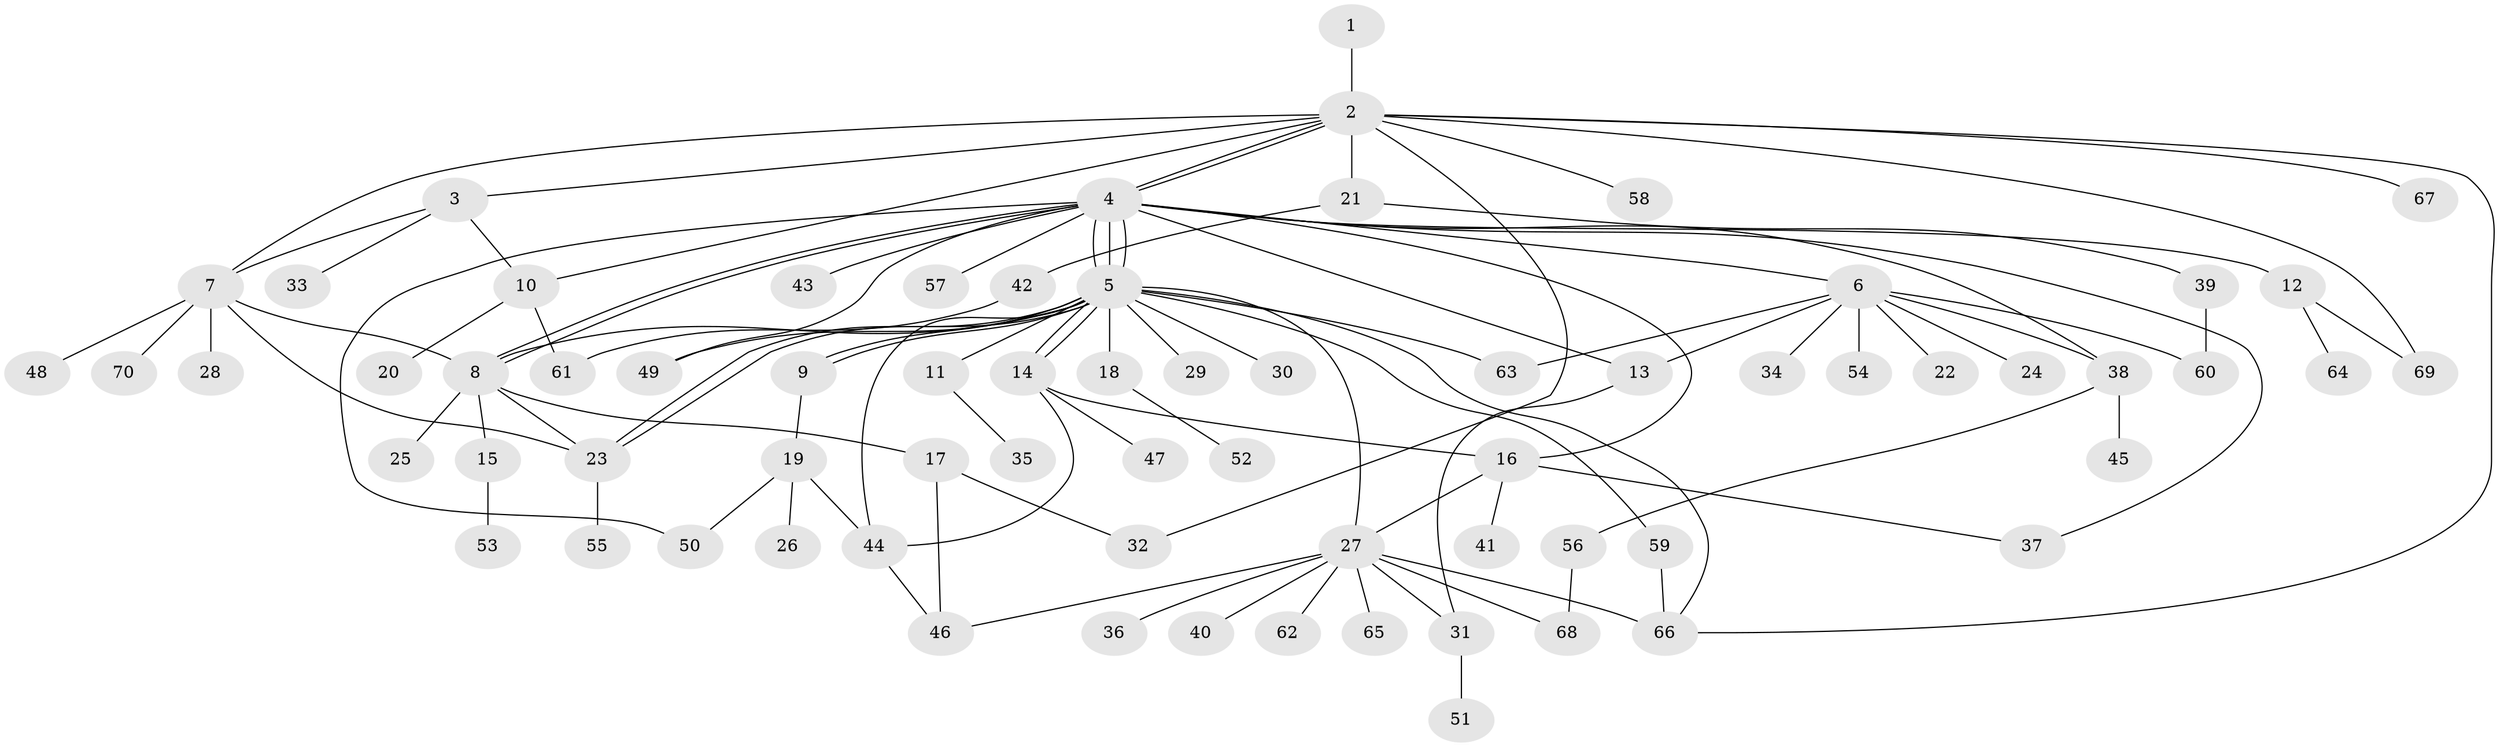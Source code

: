 // coarse degree distribution, {1: 0.3142857142857143, 10: 0.02857142857142857, 3: 0.2, 12: 0.05714285714285714, 4: 0.17142857142857143, 6: 0.08571428571428572, 2: 0.14285714285714285}
// Generated by graph-tools (version 1.1) at 2025/50/03/04/25 22:50:42]
// undirected, 70 vertices, 103 edges
graph export_dot {
  node [color=gray90,style=filled];
  1;
  2;
  3;
  4;
  5;
  6;
  7;
  8;
  9;
  10;
  11;
  12;
  13;
  14;
  15;
  16;
  17;
  18;
  19;
  20;
  21;
  22;
  23;
  24;
  25;
  26;
  27;
  28;
  29;
  30;
  31;
  32;
  33;
  34;
  35;
  36;
  37;
  38;
  39;
  40;
  41;
  42;
  43;
  44;
  45;
  46;
  47;
  48;
  49;
  50;
  51;
  52;
  53;
  54;
  55;
  56;
  57;
  58;
  59;
  60;
  61;
  62;
  63;
  64;
  65;
  66;
  67;
  68;
  69;
  70;
  1 -- 2;
  2 -- 3;
  2 -- 4;
  2 -- 4;
  2 -- 7;
  2 -- 10;
  2 -- 21;
  2 -- 32;
  2 -- 58;
  2 -- 66;
  2 -- 67;
  2 -- 69;
  3 -- 7;
  3 -- 10;
  3 -- 33;
  4 -- 5;
  4 -- 5;
  4 -- 5;
  4 -- 6;
  4 -- 8;
  4 -- 8;
  4 -- 12;
  4 -- 13;
  4 -- 16;
  4 -- 37;
  4 -- 38;
  4 -- 43;
  4 -- 49;
  4 -- 50;
  4 -- 57;
  5 -- 8;
  5 -- 9;
  5 -- 9;
  5 -- 11;
  5 -- 14;
  5 -- 14;
  5 -- 18;
  5 -- 23;
  5 -- 23;
  5 -- 27;
  5 -- 29;
  5 -- 30;
  5 -- 44;
  5 -- 49;
  5 -- 59;
  5 -- 63;
  5 -- 66;
  6 -- 13;
  6 -- 22;
  6 -- 24;
  6 -- 34;
  6 -- 38;
  6 -- 54;
  6 -- 60;
  6 -- 63;
  7 -- 8;
  7 -- 23;
  7 -- 28;
  7 -- 48;
  7 -- 70;
  8 -- 15;
  8 -- 17;
  8 -- 23;
  8 -- 25;
  9 -- 19;
  10 -- 20;
  10 -- 61;
  11 -- 35;
  12 -- 64;
  12 -- 69;
  13 -- 31;
  14 -- 16;
  14 -- 44;
  14 -- 47;
  15 -- 53;
  16 -- 27;
  16 -- 37;
  16 -- 41;
  17 -- 32;
  17 -- 46;
  18 -- 52;
  19 -- 26;
  19 -- 44;
  19 -- 50;
  21 -- 39;
  21 -- 42;
  23 -- 55;
  27 -- 31;
  27 -- 36;
  27 -- 40;
  27 -- 46;
  27 -- 62;
  27 -- 65;
  27 -- 66;
  27 -- 68;
  31 -- 51;
  38 -- 45;
  38 -- 56;
  39 -- 60;
  42 -- 61;
  44 -- 46;
  56 -- 68;
  59 -- 66;
}
